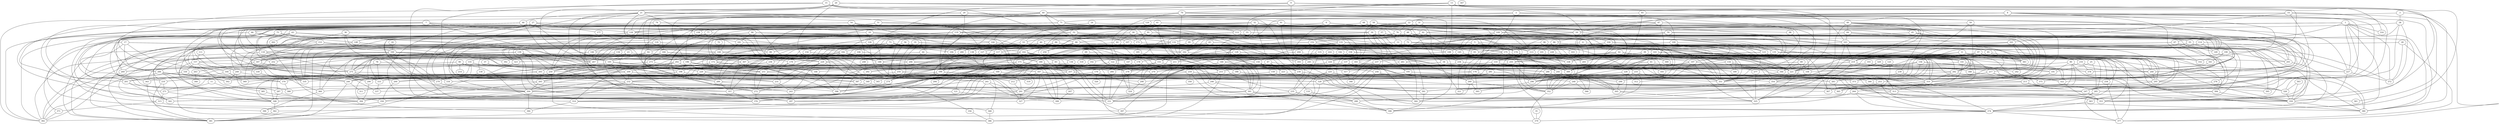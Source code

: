 strict graph "gnp_random_graph(400,0.015)" {
0;
1;
2;
3;
4;
5;
6;
7;
8;
9;
10;
11;
12;
13;
14;
15;
16;
17;
18;
19;
20;
21;
22;
23;
24;
25;
26;
27;
28;
29;
30;
31;
32;
33;
34;
35;
36;
37;
38;
39;
40;
41;
42;
43;
44;
45;
46;
47;
48;
49;
50;
51;
52;
53;
54;
55;
56;
57;
58;
59;
60;
61;
62;
63;
64;
65;
66;
67;
68;
69;
70;
71;
72;
73;
74;
75;
76;
77;
78;
79;
80;
81;
82;
83;
84;
85;
86;
87;
88;
89;
90;
91;
92;
93;
94;
95;
96;
97;
98;
99;
100;
101;
102;
103;
104;
105;
106;
107;
108;
109;
110;
111;
112;
113;
114;
115;
116;
117;
118;
119;
120;
121;
122;
123;
124;
125;
126;
127;
128;
129;
130;
131;
132;
133;
134;
135;
136;
137;
138;
139;
140;
141;
142;
143;
144;
145;
146;
147;
148;
149;
150;
151;
152;
153;
154;
155;
156;
157;
158;
159;
160;
161;
162;
163;
164;
165;
166;
167;
168;
169;
170;
171;
172;
173;
174;
175;
176;
177;
178;
179;
180;
181;
182;
183;
184;
185;
186;
187;
188;
189;
190;
191;
192;
193;
194;
195;
196;
197;
198;
199;
200;
201;
202;
203;
204;
205;
206;
207;
208;
209;
210;
211;
212;
213;
214;
215;
216;
217;
218;
219;
220;
221;
222;
223;
224;
225;
226;
227;
228;
229;
230;
231;
232;
233;
234;
235;
236;
237;
238;
239;
240;
241;
242;
243;
244;
245;
246;
247;
248;
249;
250;
251;
252;
253;
254;
255;
256;
257;
258;
259;
260;
261;
262;
263;
264;
265;
266;
267;
268;
269;
270;
271;
272;
273;
274;
275;
276;
277;
278;
279;
280;
281;
282;
283;
284;
285;
286;
287;
288;
289;
290;
291;
292;
293;
294;
295;
296;
297;
298;
299;
300;
301;
302;
303;
304;
305;
306;
307;
308;
309;
310;
311;
312;
313;
314;
315;
316;
317;
318;
319;
320;
321;
322;
323;
324;
325;
326;
327;
328;
329;
330;
331;
332;
333;
334;
335;
336;
337;
338;
339;
340;
341;
342;
343;
344;
345;
346;
347;
348;
349;
350;
351;
352;
353;
354;
355;
356;
357;
358;
359;
360;
361;
362;
363;
364;
365;
366;
367;
368;
369;
370;
371;
372;
373;
374;
375;
376;
377;
378;
379;
380;
381;
382;
383;
384;
385;
386;
387;
388;
389;
390;
391;
392;
393;
394;
395;
396;
397;
398;
399;
0 -- 235  [is_available=True, prob="0.208913782747"];
0 -- 12  [is_available=True, prob="0.791374199208"];
0 -- 77  [is_available=True, prob="1.0"];
0 -- 16  [is_available=True, prob="0.100113451898"];
0 -- 113  [is_available=True, prob="1.0"];
0 -- 53  [is_available=True, prob="0.133828551384"];
1 -- 67  [is_available=True, prob="0.500864138148"];
1 -- 316  [is_available=True, prob="0.0528853954194"];
1 -- 172  [is_available=True, prob="0.884275205816"];
1 -- 112  [is_available=True, prob="0.194423634514"];
1 -- 227  [is_available=True, prob="0.795243629716"];
1 -- 372  [is_available=True, prob="0.561418231956"];
1 -- 374  [is_available=True, prob="0.407955103747"];
1 -- 380  [is_available=True, prob="1.0"];
1 -- 92  [is_available=True, prob="0.564391674264"];
1 -- 285  [is_available=True, prob="0.81825699704"];
2 -- 260  [is_available=True, prob="0.572036620125"];
2 -- 382  [is_available=True, prob="0.73133907161"];
2 -- 100  [is_available=True, prob="0.303081679464"];
2 -- 221  [is_available=True, prob="0.787717445414"];
2 -- 22  [is_available=True, prob="0.0357162762448"];
3 -- 16  [is_available=True, prob="0.022849716133"];
3 -- 377  [is_available=True, prob="0.973371008589"];
3 -- 38  [is_available=True, prob="0.544400301504"];
4 -- 338  [is_available=True, prob="1.0"];
4 -- 357  [is_available=True, prob="0.110238074383"];
4 -- 135  [is_available=True, prob="1.0"];
5 -- 321  [is_available=True, prob="0.0309827802623"];
5 -- 133  [is_available=True, prob="0.509222693085"];
5 -- 359  [is_available=True, prob="0.0212915082808"];
5 -- 360  [is_available=True, prob="1.0"];
5 -- 108  [is_available=True, prob="0.541137596906"];
5 -- 380  [is_available=True, prob="1.0"];
5 -- 93  [is_available=True, prob="0.0902394455005"];
6 -- 25  [is_available=True, prob="1.0"];
6 -- 219  [is_available=True, prob="0.274220313428"];
6 -- 299  [is_available=True, prob="0.535171641483"];
6 -- 383  [is_available=True, prob="1.0"];
7 -- 224  [is_available=True, prob="0.115692110515"];
7 -- 66  [is_available=True, prob="1.0"];
7 -- 267  [is_available=True, prob="1.0"];
7 -- 308  [is_available=True, prob="0.180692444824"];
7 -- 181  [is_available=True, prob="0.667266290323"];
7 -- 187  [is_available=True, prob="0.514097187927"];
8 -- 227  [is_available=True, prob="0.47756361099"];
8 -- 133  [is_available=True, prob="0.365604095726"];
8 -- 332  [is_available=True, prob="1.0"];
8 -- 145  [is_available=True, prob="0.209364424297"];
8 -- 120  [is_available=True, prob="0.0286140909245"];
8 -- 285  [is_available=True, prob="0.87658116815"];
8 -- 190  [is_available=True, prob="1.0"];
8 -- 95  [is_available=True, prob="0.408588831182"];
9 -- 380  [is_available=True, prob="0.630201589797"];
9 -- 355  [is_available=True, prob="0.304442042425"];
9 -- 60  [is_available=True, prob="1.0"];
9 -- 221  [is_available=True, prob="1.0"];
9 -- 126  [is_available=True, prob="0.538421217401"];
10 -- 244  [is_available=True, prob="0.044038132977"];
10 -- 44  [is_available=True, prob="1.0"];
10 -- 334  [is_available=True, prob="0.481757826917"];
10 -- 126  [is_available=True, prob="0.949954706553"];
10 -- 249  [is_available=True, prob="0.0355640433358"];
11 -- 394  [is_available=True, prob="0.22786572552"];
11 -- 271  [is_available=True, prob="1.0"];
12 -- 367  [is_available=True, prob="0.868388918007"];
12 -- 342  [is_available=True, prob="1.0"];
12 -- 174  [is_available=True, prob="0.896377228817"];
12 -- 127  [is_available=True, prob="0.525715343284"];
13 -- 33  [is_available=True, prob="1.0"];
13 -- 353  [is_available=True, prob="1.0"];
13 -- 168  [is_available=True, prob="0.589470920856"];
13 -- 234  [is_available=True, prob="1.0"];
13 -- 79  [is_available=True, prob="0.708600683082"];
13 -- 374  [is_available=True, prob="0.473824681024"];
13 -- 316  [is_available=True, prob="0.317141873509"];
14 -- 161  [is_available=True, prob="0.108659965305"];
14 -- 361  [is_available=True, prob="1.0"];
14 -- 395  [is_available=True, prob="1.0"];
14 -- 365  [is_available=True, prob="0.67127044597"];
14 -- 22  [is_available=True, prob="1.0"];
14 -- 201  [is_available=True, prob="0.79479147267"];
15 -- 376  [is_available=True, prob="0.33308889039"];
15 -- 209  [is_available=True, prob="1.0"];
15 -- 122  [is_available=True, prob="0.654169353331"];
15 -- 163  [is_available=True, prob="0.691631745487"];
15 -- 60  [is_available=True, prob="0.429687957582"];
16 -- 353  [is_available=True, prob="0.369432555071"];
16 -- 359  [is_available=True, prob="0.309772378738"];
16 -- 140  [is_available=True, prob="0.0615533302426"];
16 -- 149  [is_available=True, prob="0.788642558414"];
16 -- 150  [is_available=True, prob="0.807972397139"];
16 -- 88  [is_available=True, prob="0.931109851434"];
17 -- 290  [is_available=True, prob="1.0"];
17 -- 388  [is_available=True, prob="0.242696106375"];
17 -- 266  [is_available=True, prob="0.719242809645"];
17 -- 371  [is_available=True, prob="0.500905926856"];
17 -- 117  [is_available=True, prob="0.925598420468"];
17 -- 93  [is_available=True, prob="0.164672651731"];
18 -- 160  [is_available=True, prob="0.380687660358"];
19 -- 352  [is_available=True, prob="0.319567617314"];
19 -- 289  [is_available=True, prob="1.0"];
19 -- 82  [is_available=True, prob="0.581564445876"];
19 -- 228  [is_available=True, prob="0.685028213385"];
19 -- 254  [is_available=True, prob="0.874746746337"];
20 -- 292  [is_available=True, prob="0.912613065267"];
20 -- 364  [is_available=True, prob="0.674691121554"];
20 -- 266  [is_available=True, prob="0.770242567193"];
20 -- 267  [is_available=True, prob="0.252233707909"];
20 -- 332  [is_available=True, prob="0.854225818853"];
20 -- 21  [is_available=True, prob="1.0"];
20 -- 86  [is_available=True, prob="0.430787497006"];
21 -- 99  [is_available=True, prob="0.10595524542"];
21 -- 391  [is_available=True, prob="0.813292840202"];
21 -- 232  [is_available=True, prob="0.833688038669"];
21 -- 105  [is_available=True, prob="0.708586550282"];
21 -- 46  [is_available=True, prob="0.455627610281"];
21 -- 113  [is_available=True, prob="0.476605369468"];
21 -- 243  [is_available=True, prob="0.98358554265"];
21 -- 238  [is_available=True, prob="1.0"];
21 -- 88  [is_available=True, prob="0.404182226312"];
22 -- 227  [is_available=True, prob="1.0"];
22 -- 137  [is_available=True, prob="0.615694569268"];
22 -- 76  [is_available=True, prob="1.0"];
22 -- 243  [is_available=True, prob="1.0"];
22 -- 280  [is_available=True, prob="0.248295326841"];
22 -- 286  [is_available=True, prob="0.371444547448"];
23 -- 392  [is_available=True, prob="1.0"];
23 -- 105  [is_available=True, prob="0.435254563036"];
23 -- 195  [is_available=True, prob="1.0"];
23 -- 289  [is_available=True, prob="0.220580116282"];
24 -- 321  [is_available=True, prob="0.621247664765"];
24 -- 66  [is_available=True, prob="0.416726232881"];
25 -- 285  [is_available=True, prob="0.599412490808"];
25 -- 191  [is_available=True, prob="1.0"];
26 -- 357  [is_available=True, prob="0.223737399539"];
26 -- 108  [is_available=True, prob="0.559644571903"];
26 -- 173  [is_available=True, prob="1.0"];
26 -- 176  [is_available=True, prob="1.0"];
26 -- 376  [is_available=True, prob="0.814934852535"];
26 -- 219  [is_available=True, prob="0.312235634557"];
26 -- 62  [is_available=True, prob="1.0"];
27 -- 200  [is_available=True, prob="0.679518426522"];
27 -- 271  [is_available=True, prob="1.0"];
27 -- 177  [is_available=True, prob="0.515173224828"];
27 -- 242  [is_available=True, prob="0.980386515167"];
27 -- 307  [is_available=True, prob="1.0"];
27 -- 376  [is_available=True, prob="1.0"];
27 -- 314  [is_available=True, prob="1.0"];
27 -- 30  [is_available=True, prob="0.556060087777"];
28 -- 377  [is_available=True, prob="1.0"];
28 -- 372  [is_available=True, prob="1.0"];
28 -- 39  [is_available=True, prob="0.289787685372"];
29 -- 129  [is_available=True, prob="0.0366947393442"];
29 -- 82  [is_available=True, prob="0.446538308892"];
29 -- 91  [is_available=True, prob="0.148259201494"];
29 -- 239  [is_available=True, prob="0.680943357203"];
29 -- 167  [is_available=True, prob="0.12257362976"];
30 -- 195  [is_available=True, prob="0.797410266488"];
30 -- 228  [is_available=True, prob="1.0"];
30 -- 40  [is_available=True, prob="0.720665157322"];
30 -- 201  [is_available=True, prob="0.778958368527"];
30 -- 247  [is_available=True, prob="0.440488989862"];
30 -- 364  [is_available=True, prob="0.93603971515"];
30 -- 183  [is_available=True, prob="0.512441089952"];
30 -- 95  [is_available=True, prob="0.418501975369"];
31 -- 34  [is_available=True, prob="0.568925892666"];
31 -- 293  [is_available=True, prob="0.285506162323"];
31 -- 66  [is_available=True, prob="0.337529822233"];
31 -- 48  [is_available=True, prob="0.217453845118"];
31 -- 180  [is_available=True, prob="0.364235453476"];
31 -- 197  [is_available=True, prob="1.0"];
32 -- 353  [is_available=True, prob="1.0"];
32 -- 194  [is_available=True, prob="0.321931990595"];
32 -- 389  [is_available=True, prob="0.963578591765"];
32 -- 198  [is_available=True, prob="0.261660814164"];
32 -- 199  [is_available=True, prob="0.975879226597"];
32 -- 47  [is_available=True, prob="0.0760658082533"];
32 -- 147  [is_available=True, prob="0.566311270316"];
32 -- 92  [is_available=True, prob="0.472256343402"];
32 -- 62  [is_available=True, prob="0.762946857821"];
33 -- 304  [is_available=True, prob="0.580138600684"];
33 -- 55  [is_available=True, prob="1.0"];
34 -- 215  [is_available=True, prob="0.161186303201"];
34 -- 244  [is_available=True, prob="0.833368220725"];
35 -- 379  [is_available=True, prob="1.0"];
36 -- 160  [is_available=True, prob="0.885124679925"];
36 -- 107  [is_available=True, prob="0.551622467787"];
36 -- 333  [is_available=True, prob="0.873593354012"];
36 -- 334  [is_available=True, prob="0.390002759717"];
37 -- 203  [is_available=True, prob="0.0773900690066"];
38 -- 372  [is_available=True, prob="0.578549095309"];
38 -- 163  [is_available=True, prob="0.904369681414"];
38 -- 326  [is_available=True, prob="0.917758397063"];
38 -- 119  [is_available=True, prob="1.0"];
39 -- 389  [is_available=True, prob="0.379624507676"];
39 -- 267  [is_available=True, prob="0.895063617962"];
39 -- 140  [is_available=True, prob="0.673856437441"];
39 -- 306  [is_available=True, prob="0.459520941297"];
39 -- 275  [is_available=True, prob="0.203164641944"];
39 -- 216  [is_available=True, prob="0.911774451542"];
39 -- 217  [is_available=True, prob="0.715363909368"];
40 -- 352  [is_available=True, prob="0.5692696677"];
40 -- 196  [is_available=True, prob="0.439269854287"];
40 -- 138  [is_available=True, prob="1.0"];
40 -- 116  [is_available=True, prob="1.0"];
40 -- 381  [is_available=True, prob="0.506105301047"];
41 -- 289  [is_available=True, prob="0.66194949319"];
41 -- 259  [is_available=True, prob="0.366111099046"];
41 -- 135  [is_available=True, prob="0.848319141981"];
41 -- 269  [is_available=True, prob="1.0"];
41 -- 45  [is_available=True, prob="1.0"];
41 -- 81  [is_available=True, prob="0.177207009549"];
41 -- 215  [is_available=True, prob="0.667666085235"];
42 -- 351  [is_available=True, prob="0.184693174883"];
42 -- 141  [is_available=True, prob="0.727704180952"];
42 -- 334  [is_available=True, prob="1.0"];
42 -- 205  [is_available=True, prob="0.807938949825"];
42 -- 274  [is_available=True, prob="0.459467955631"];
42 -- 373  [is_available=True, prob="0.989550958889"];
42 -- 283  [is_available=True, prob="0.101829277185"];
42 -- 255  [is_available=True, prob="0.383024689159"];
43 -- 162  [is_available=True, prob="0.547898291834"];
43 -- 206  [is_available=True, prob="0.795306256004"];
43 -- 151  [is_available=True, prob="1.0"];
43 -- 223  [is_available=True, prob="0.163439983608"];
43 -- 253  [is_available=True, prob="0.935789017655"];
43 -- 351  [is_available=True, prob="0.385905478628"];
44 -- 258  [is_available=True, prob="1.0"];
44 -- 206  [is_available=True, prob="0.17658907437"];
44 -- 269  [is_available=True, prob="0.47415125198"];
45 -- 145  [is_available=True, prob="0.286857927324"];
45 -- 162  [is_available=True, prob="0.287169792433"];
45 -- 268  [is_available=True, prob="0.362968384331"];
45 -- 55  [is_available=True, prob="1.0"];
46 -- 129  [is_available=True, prob="0.21045465034"];
46 -- 66  [is_available=True, prob="0.22629874818"];
46 -- 164  [is_available=True, prob="0.930812577792"];
46 -- 275  [is_available=True, prob="0.0115378326822"];
46 -- 212  [is_available=True, prob="0.645294238062"];
46 -- 279  [is_available=True, prob="0.256302066231"];
46 -- 251  [is_available=True, prob="0.030323991364"];
46 -- 245  [is_available=True, prob="0.217328797138"];
47 -- 282  [is_available=True, prob="0.214883840937"];
47 -- 349  [is_available=True, prob="1.0"];
47 -- 110  [is_available=True, prob="0.119571291984"];
47 -- 223  [is_available=True, prob="0.288967402803"];
48 -- 322  [is_available=True, prob="0.902683515377"];
48 -- 132  [is_available=True, prob="0.661889719494"];
48 -- 72  [is_available=True, prob="1.0"];
48 -- 301  [is_available=True, prob="0.958150360122"];
48 -- 240  [is_available=True, prob="1.0"];
48 -- 149  [is_available=True, prob="1.0"];
49 -- 64  [is_available=True, prob="0.466959694662"];
49 -- 354  [is_available=True, prob="0.234465301545"];
49 -- 325  [is_available=True, prob="0.718887247292"];
49 -- 166  [is_available=True, prob="0.167012595868"];
49 -- 295  [is_available=True, prob="0.213747455848"];
49 -- 138  [is_available=True, prob="0.452015358243"];
49 -- 367  [is_available=True, prob="0.119656756721"];
49 -- 83  [is_available=True, prob="1.0"];
49 -- 149  [is_available=True, prob="1.0"];
49 -- 248  [is_available=True, prob="1.0"];
49 -- 315  [is_available=True, prob="1.0"];
50 -- 264  [is_available=True, prob="0.259888995611"];
50 -- 255  [is_available=True, prob="0.91191259615"];
50 -- 53  [is_available=True, prob="0.0574231513901"];
50 -- 197  [is_available=True, prob="1.0"];
51 -- 296  [is_available=True, prob="0.18365271903"];
51 -- 129  [is_available=True, prob="0.236011467241"];
51 -- 335  [is_available=True, prob="0.633633646209"];
51 -- 127  [is_available=True, prob="0.855761479467"];
52 -- 256  [is_available=True, prob="0.191934459748"];
52 -- 280  [is_available=True, prob="0.21476000243"];
52 -- 154  [is_available=True, prob="0.95423168917"];
52 -- 132  [is_available=True, prob="0.263468854816"];
53 -- 280  [is_available=True, prob="0.185037863103"];
53 -- 174  [is_available=True, prob="1.0"];
53 -- 304  [is_available=True, prob="0.641458409236"];
54 -- 208  [is_available=True, prob="0.608669983366"];
54 -- 138  [is_available=True, prob="0.30716747889"];
54 -- 75  [is_available=True, prob="1.0"];
54 -- 186  [is_available=True, prob="0.400558487906"];
54 -- 118  [is_available=True, prob="0.820350073791"];
55 -- 293  [is_available=True, prob="1.0"];
55 -- 353  [is_available=True, prob="0.0617348713456"];
55 -- 175  [is_available=True, prob="0.907305273137"];
55 -- 304  [is_available=True, prob="1.0"];
56 -- 274  [is_available=True, prob="1.0"];
56 -- 323  [is_available=True, prob="0.00970539328809"];
56 -- 246  [is_available=True, prob="0.540876988534"];
56 -- 175  [is_available=True, prob="1.0"];
57 -- 104  [is_available=True, prob="0.559791389247"];
57 -- 162  [is_available=True, prob="1.0"];
57 -- 298  [is_available=True, prob="0.402281523956"];
57 -- 391  [is_available=True, prob="0.892866500005"];
58 -- 352  [is_available=True, prob="1.0"];
58 -- 129  [is_available=True, prob="0.605616139708"];
58 -- 283  [is_available=True, prob="0.291925421952"];
58 -- 391  [is_available=True, prob="0.607244436262"];
58 -- 205  [is_available=True, prob="0.816590887102"];
58 -- 144  [is_available=True, prob="0.617362675504"];
58 -- 251  [is_available=True, prob="0.580052355483"];
59 -- 282  [is_available=True, prob="0.371474136977"];
59 -- 219  [is_available=True, prob="0.594953152537"];
59 -- 109  [is_available=True, prob="0.0292124851318"];
59 -- 310  [is_available=True, prob="0.18991748051"];
60 -- 196  [is_available=True, prob="0.968812737389"];
60 -- 134  [is_available=True, prob="0.344509543053"];
60 -- 71  [is_available=True, prob="0.118938967227"];
60 -- 199  [is_available=True, prob="0.419944664"];
60 -- 247  [is_available=True, prob="1.0"];
60 -- 122  [is_available=True, prob="0.78390870746"];
60 -- 380  [is_available=True, prob="1.0"];
61 -- 233  [is_available=True, prob="0.600383981891"];
61 -- 268  [is_available=True, prob="0.125373767954"];
61 -- 269  [is_available=True, prob="0.821059286449"];
61 -- 351  [is_available=True, prob="0.0705610520585"];
62 -- 99  [is_available=True, prob="0.103496129638"];
62 -- 260  [is_available=True, prob="1.0"];
62 -- 103  [is_available=True, prob="0.329792059074"];
62 -- 265  [is_available=True, prob="0.5193747861"];
62 -- 151  [is_available=True, prob="0.968175021142"];
63 -- 144  [is_available=True, prob="0.819234531661"];
63 -- 384  [is_available=True, prob="0.379382515366"];
63 -- 220  [is_available=True, prob="0.329799720445"];
63 -- 390  [is_available=True, prob="0.36960172014"];
63 -- 262  [is_available=True, prob="1.0"];
64 -- 163  [is_available=True, prob="0.886648825831"];
64 -- 231  [is_available=True, prob="0.55814207071"];
64 -- 268  [is_available=True, prob="0.0890730723672"];
64 -- 178  [is_available=True, prob="1.0"];
64 -- 383  [is_available=True, prob="1.0"];
65 -- 344  [is_available=True, prob="1.0"];
65 -- 389  [is_available=True, prob="0.813505249253"];
65 -- 71  [is_available=True, prob="0.388574586132"];
66 -- 105  [is_available=True, prob="0.929310878415"];
66 -- 153  [is_available=True, prob="1.0"];
66 -- 382  [is_available=True, prob="0.586132567909"];
67 -- 375  [is_available=True, prob="0.578017116503"];
67 -- 188  [is_available=True, prob="0.690513111972"];
67 -- 93  [is_available=True, prob="0.792373015533"];
67 -- 149  [is_available=True, prob="0.292416745188"];
68 -- 98  [is_available=True, prob="0.114062090032"];
68 -- 76  [is_available=True, prob="0.115957456445"];
68 -- 279  [is_available=True, prob="0.903049186012"];
69 -- 192  [is_available=True, prob="1.0"];
69 -- 318  [is_available=True, prob="0.550358218106"];
69 -- 150  [is_available=True, prob="0.859074941194"];
70 -- 168  [is_available=True, prob="0.358791856666"];
71 -- 196  [is_available=True, prob="1.0"];
71 -- 118  [is_available=True, prob="0.0456807110512"];
71 -- 230  [is_available=True, prob="1.0"];
71 -- 240  [is_available=True, prob="0.765872599795"];
71 -- 301  [is_available=True, prob="0.733506038012"];
71 -- 112  [is_available=True, prob="0.105725886503"];
71 -- 150  [is_available=True, prob="1.0"];
71 -- 287  [is_available=True, prob="0.559847426486"];
72 -- 292  [is_available=True, prob="0.718699512249"];
72 -- 174  [is_available=True, prob="0.493800171614"];
72 -- 375  [is_available=True, prob="0.894245164072"];
72 -- 122  [is_available=True, prob="0.692654695794"];
72 -- 381  [is_available=True, prob="0.645338390149"];
72 -- 351  [is_available=True, prob="0.999970886374"];
73 -- 194  [is_available=True, prob="0.285032717061"];
73 -- 102  [is_available=True, prob="1.0"];
73 -- 335  [is_available=True, prob="0.875461983907"];
73 -- 208  [is_available=True, prob="1.0"];
73 -- 85  [is_available=True, prob="0.0472031964614"];
73 -- 118  [is_available=True, prob="1.0"];
74 -- 112  [is_available=True, prob="0.460520432995"];
74 -- 184  [is_available=True, prob="0.74933460408"];
74 -- 257  [is_available=True, prob="0.58243308302"];
74 -- 382  [is_available=True, prob="0.848335626259"];
74 -- 201  [is_available=True, prob="0.402721927102"];
75 -- 257  [is_available=True, prob="1.0"];
75 -- 118  [is_available=True, prob="1.0"];
75 -- 148  [is_available=True, prob="0.15279108038"];
75 -- 342  [is_available=True, prob="0.419729878261"];
75 -- 252  [is_available=True, prob="0.751821654065"];
76 -- 226  [is_available=True, prob="0.997616143167"];
76 -- 267  [is_available=True, prob="1.0"];
76 -- 113  [is_available=True, prob="1.0"];
76 -- 148  [is_available=True, prob="0.502162365641"];
76 -- 117  [is_available=True, prob="0.567664205385"];
76 -- 89  [is_available=True, prob="0.528006688604"];
77 -- 259  [is_available=True, prob="0.342471576707"];
77 -- 131  [is_available=True, prob="1.0"];
77 -- 273  [is_available=True, prob="0.681668003239"];
78 -- 379  [is_available=True, prob="1.0"];
78 -- 275  [is_available=True, prob="0.370789634787"];
78 -- 333  [is_available=True, prob="1.0"];
79 -- 229  [is_available=True, prob="0.635216306066"];
79 -- 140  [is_available=True, prob="0.380269392892"];
79 -- 82  [is_available=True, prob="1.0"];
79 -- 149  [is_available=True, prob="0.140387626928"];
79 -- 87  [is_available=True, prob="0.519954967323"];
79 -- 284  [is_available=True, prob="1.0"];
80 -- 391  [is_available=True, prob="0.415932279418"];
80 -- 268  [is_available=True, prob="0.203486604893"];
80 -- 305  [is_available=True, prob="0.0512521250818"];
80 -- 377  [is_available=True, prob="0.883033366663"];
80 -- 286  [is_available=True, prob="0.701656565946"];
80 -- 191  [is_available=True, prob="0.34267185212"];
81 -- 173  [is_available=True, prob="0.734928341951"];
81 -- 240  [is_available=True, prob="0.840378566377"];
81 -- 212  [is_available=True, prob="1.0"];
81 -- 221  [is_available=True, prob="0.178784100811"];
81 -- 383  [is_available=True, prob="1.0"];
82 -- 243  [is_available=True, prob="1.0"];
82 -- 105  [is_available=True, prob="0.245407177103"];
82 -- 305  [is_available=True, prob="0.981961935298"];
82 -- 273  [is_available=True, prob="0.91743296801"];
82 -- 252  [is_available=True, prob="0.499383120398"];
83 -- 331  [is_available=True, prob="0.449226516543"];
83 -- 210  [is_available=True, prob="1.0"];
83 -- 291  [is_available=True, prob="0.833635609094"];
83 -- 230  [is_available=True, prob="0.126987545127"];
84 -- 376  [is_available=True, prob="0.157384913507"];
84 -- 99  [is_available=True, prob="0.745111201806"];
84 -- 332  [is_available=True, prob="0.931866609281"];
84 -- 158  [is_available=True, prob="0.201084271817"];
85 -- 219  [is_available=True, prob="0.57914163861"];
85 -- 268  [is_available=True, prob="0.563871424809"];
85 -- 383  [is_available=True, prob="1.0"];
86 -- 259  [is_available=True, prob="1.0"];
86 -- 228  [is_available=True, prob="0.353319484158"];
86 -- 101  [is_available=True, prob="0.55469998437"];
86 -- 357  [is_available=True, prob="0.773224860712"];
86 -- 227  [is_available=True, prob="0.601533084889"];
86 -- 317  [is_available=True, prob="0.874165634375"];
86 -- 351  [is_available=True, prob="1.0"];
87 -- 129  [is_available=True, prob="0.317260081933"];
87 -- 165  [is_available=True, prob="1.0"];
87 -- 296  [is_available=True, prob="0.0515063342631"];
87 -- 174  [is_available=True, prob="0.174255613494"];
87 -- 336  [is_available=True, prob="0.449625619595"];
88 -- 102  [is_available=True, prob="0.0379705834465"];
88 -- 199  [is_available=True, prob="1.0"];
88 -- 205  [is_available=True, prob="0.828595363198"];
88 -- 247  [is_available=True, prob="0.377546726207"];
88 -- 250  [is_available=True, prob="0.784451056569"];
89 -- 336  [is_available=True, prob="1.0"];
89 -- 308  [is_available=True, prob="1.0"];
89 -- 325  [is_available=True, prob="0.401143677073"];
89 -- 344  [is_available=True, prob="0.506191149982"];
90 -- 344  [is_available=True, prob="1.0"];
90 -- 297  [is_available=True, prob="0.857626872933"];
90 -- 164  [is_available=True, prob="1.0"];
90 -- 214  [is_available=True, prob="0.732183841333"];
91 -- 355  [is_available=True, prob="0.879682434161"];
91 -- 238  [is_available=True, prob="0.792611969962"];
91 -- 109  [is_available=True, prob="0.226571905665"];
92 -- 331  [is_available=True, prob="0.810303648442"];
92 -- 145  [is_available=True, prob="1.0"];
92 -- 373  [is_available=True, prob="0.637413228015"];
92 -- 152  [is_available=True, prob="0.48238090854"];
93 -- 284  [is_available=True, prob="0.0592133754471"];
93 -- 309  [is_available=True, prob="0.86412546987"];
94 -- 235  [is_available=True, prob="1.0"];
94 -- 107  [is_available=True, prob="0.252489372834"];
94 -- 302  [is_available=True, prob="0.560788878932"];
94 -- 241  [is_available=True, prob="1.0"];
94 -- 387  [is_available=True, prob="0.262792503124"];
94 -- 334  [is_available=True, prob="1.0"];
94 -- 181  [is_available=True, prob="0.0178803422836"];
94 -- 343  [is_available=True, prob="1.0"];
94 -- 249  [is_available=True, prob="0.718475352033"];
94 -- 219  [is_available=True, prob="0.450238244399"];
95 -- 307  [is_available=True, prob="0.987481852297"];
95 -- 325  [is_available=True, prob="0.663763478333"];
96 -- 113  [is_available=True, prob="0.569404982137"];
96 -- 323  [is_available=True, prob="0.999726993036"];
96 -- 143  [is_available=True, prob="0.615996024056"];
97 -- 242  [is_available=True, prob="1.0"];
97 -- 338  [is_available=True, prob="1.0"];
97 -- 332  [is_available=True, prob="0.70583696686"];
97 -- 325  [is_available=True, prob="1.0"];
97 -- 310  [is_available=True, prob="0.590892835613"];
98 -- 277  [is_available=True, prob="0.116877691005"];
99 -- 172  [is_available=True, prob="0.723355833586"];
100 -- 352  [is_available=True, prob="1.0"];
100 -- 135  [is_available=True, prob="0.13353779765"];
100 -- 172  [is_available=True, prob="0.278308007101"];
100 -- 245  [is_available=True, prob="0.822483821607"];
100 -- 123  [is_available=True, prob="0.9759132986"];
101 -- 306  [is_available=True, prob="0.400490194871"];
101 -- 261  [is_available=True, prob="0.448213473925"];
101 -- 335  [is_available=True, prob="0.164584940007"];
102 -- 130  [is_available=True, prob="0.788467419002"];
102 -- 389  [is_available=True, prob="0.308216660395"];
102 -- 136  [is_available=True, prob="0.423347639978"];
102 -- 331  [is_available=True, prob="0.411960217002"];
102 -- 243  [is_available=True, prob="0.0618153271214"];
102 -- 382  [is_available=True, prob="0.538176894602"];
102 -- 255  [is_available=True, prob="0.438582031912"];
103 -- 205  [is_available=True, prob="0.639464995602"];
104 -- 282  [is_available=True, prob="0.876770304775"];
104 -- 245  [is_available=True, prob="0.990506347783"];
104 -- 221  [is_available=True, prob="0.761590907972"];
104 -- 175  [is_available=True, prob="0.220610134977"];
105 -- 259  [is_available=True, prob="0.480553058936"];
105 -- 232  [is_available=True, prob="0.058281548378"];
105 -- 298  [is_available=True, prob="0.159003324873"];
105 -- 176  [is_available=True, prob="0.198206952066"];
106 -- 208  [is_available=True, prob="0.727809516261"];
106 -- 360  [is_available=True, prob="0.608764418537"];
106 -- 396  [is_available=True, prob="1.0"];
106 -- 359  [is_available=True, prob="1.0"];
107 -- 291  [is_available=True, prob="1.0"];
107 -- 113  [is_available=True, prob="1.0"];
107 -- 344  [is_available=True, prob="0.677029389692"];
107 -- 250  [is_available=True, prob="0.0172565574929"];
107 -- 381  [is_available=True, prob="0.270970610346"];
107 -- 351  [is_available=True, prob="0.0183301095274"];
108 -- 192  [is_available=True, prob="1.0"];
108 -- 234  [is_available=True, prob="0.451926683306"];
108 -- 354  [is_available=True, prob="0.328725329436"];
109 -- 260  [is_available=True, prob="1.0"];
109 -- 272  [is_available=True, prob="0.675872779322"];
109 -- 163  [is_available=True, prob="0.392251090326"];
109 -- 346  [is_available=True, prob="0.872040547015"];
110 -- 288  [is_available=True, prob="0.413785590617"];
111 -- 339  [is_available=True, prob="1.0"];
111 -- 157  [is_available=True, prob="1.0"];
112 -- 224  [is_available=True, prob="0.516110519614"];
112 -- 131  [is_available=True, prob="0.0421078916139"];
112 -- 296  [is_available=True, prob="0.992607512684"];
112 -- 282  [is_available=True, prob="0.23407440122"];
112 -- 163  [is_available=True, prob="0.787980376653"];
112 -- 148  [is_available=True, prob="0.682066725269"];
112 -- 279  [is_available=True, prob="0.6491108318"];
112 -- 154  [is_available=True, prob="1.0"];
112 -- 202  [is_available=True, prob="0.18680254986"];
113 -- 133  [is_available=True, prob="0.276046386145"];
113 -- 398  [is_available=True, prob="0.1999397206"];
113 -- 352  [is_available=True, prob="0.565686383111"];
114 -- 219  [is_available=True, prob="1.0"];
114 -- 364  [is_available=True, prob="1.0"];
114 -- 149  [is_available=True, prob="0.450067294701"];
114 -- 293  [is_available=True, prob="0.956290489694"];
115 -- 225  [is_available=True, prob="0.813366500736"];
115 -- 355  [is_available=True, prob="0.485704959593"];
115 -- 296  [is_available=True, prob="1.0"];
115 -- 235  [is_available=True, prob="0.648107753971"];
115 -- 304  [is_available=True, prob="1.0"];
115 -- 338  [is_available=True, prob="0.577152469054"];
115 -- 122  [is_available=True, prob="1.0"];
115 -- 188  [is_available=True, prob="0.412324321819"];
115 -- 282  [is_available=True, prob="0.32597402957"];
116 -- 121  [is_available=True, prob="1.0"];
116 -- 277  [is_available=True, prob="1.0"];
116 -- 189  [is_available=True, prob="0.743855931194"];
116 -- 253  [is_available=True, prob="0.353837256204"];
117 -- 293  [is_available=True, prob="0.0796518220036"];
117 -- 294  [is_available=True, prob="1.0"];
117 -- 295  [is_available=True, prob="0.24380208218"];
117 -- 172  [is_available=True, prob="0.445838622358"];
117 -- 399  [is_available=True, prob="0.284813271187"];
118 -- 310  [is_available=True, prob="1.0"];
118 -- 275  [is_available=True, prob="0.597182878523"];
118 -- 220  [is_available=True, prob="1.0"];
118 -- 382  [is_available=True, prob="0.309455803294"];
119 -- 323  [is_available=True, prob="1.0"];
119 -- 164  [is_available=True, prob="0.208289625318"];
119 -- 173  [is_available=True, prob="0.116657255457"];
119 -- 179  [is_available=True, prob="0.827428197127"];
119 -- 182  [is_available=True, prob="0.973394419683"];
119 -- 375  [is_available=True, prob="0.818791942121"];
119 -- 378  [is_available=True, prob="1.0"];
120 -- 129  [is_available=True, prob="0.726951856391"];
120 -- 123  [is_available=True, prob="1.0"];
120 -- 157  [is_available=True, prob="0.59786546873"];
120 -- 174  [is_available=True, prob="0.807010060527"];
121 -- 331  [is_available=True, prob="0.0164710023501"];
121 -- 342  [is_available=True, prob="0.426789324592"];
122 -- 170  [is_available=True, prob="0.321698194794"];
122 -- 246  [is_available=True, prob="0.746517647563"];
122 -- 381  [is_available=True, prob="0.645248339866"];
123 -- 224  [is_available=True, prob="1.0"];
123 -- 295  [is_available=True, prob="0.183636226908"];
123 -- 199  [is_available=True, prob="0.319247583506"];
123 -- 236  [is_available=True, prob="0.0194104062071"];
123 -- 365  [is_available=True, prob="0.740886520662"];
123 -- 383  [is_available=True, prob="0.575004324403"];
124 -- 267  [is_available=True, prob="1.0"];
124 -- 269  [is_available=True, prob="1.0"];
124 -- 335  [is_available=True, prob="0.196578086362"];
124 -- 336  [is_available=True, prob="1.0"];
124 -- 184  [is_available=True, prob="0.771274960604"];
124 -- 158  [is_available=True, prob="1.0"];
125 -- 221  [is_available=True, prob="0.00979836025483"];
125 -- 365  [is_available=True, prob="1.0"];
126 -- 228  [is_available=True, prob="0.543757115033"];
126 -- 368  [is_available=True, prob="0.558319110066"];
126 -- 210  [is_available=True, prob="0.63011031831"];
126 -- 188  [is_available=True, prob="0.129969594436"];
127 -- 229  [is_available=True, prob="1.0"];
127 -- 201  [is_available=True, prob="0.449547142974"];
127 -- 141  [is_available=True, prob="1.0"];
127 -- 178  [is_available=True, prob="0.433735857648"];
127 -- 374  [is_available=True, prob="1.0"];
127 -- 265  [is_available=True, prob="0.493929281888"];
128 -- 352  [is_available=True, prob="0.662253493283"];
128 -- 376  [is_available=True, prob="0.980940056168"];
128 -- 322  [is_available=True, prob="1.0"];
128 -- 275  [is_available=True, prob="0.689959806816"];
128 -- 150  [is_available=True, prob="1.0"];
129 -- 146  [is_available=True, prob="0.763348438151"];
129 -- 148  [is_available=True, prob="0.390280261376"];
129 -- 302  [is_available=True, prob="1.0"];
129 -- 182  [is_available=True, prob="0.343986686057"];
129 -- 314  [is_available=True, prob="1.0"];
130 -- 279  [is_available=True, prob="0.707687149195"];
131 -- 196  [is_available=True, prob="0.196458178857"];
131 -- 168  [is_available=True, prob="1.0"];
131 -- 233  [is_available=True, prob="0.14993174828"];
131 -- 395  [is_available=True, prob="0.186421859446"];
131 -- 300  [is_available=True, prob="1.0"];
131 -- 175  [is_available=True, prob="1.0"];
131 -- 275  [is_available=True, prob="0.754165098115"];
131 -- 301  [is_available=True, prob="1.0"];
132 -- 387  [is_available=True, prob="0.998585587632"];
132 -- 134  [is_available=True, prob="0.152205221079"];
132 -- 363  [is_available=True, prob="0.483495704004"];
132 -- 301  [is_available=True, prob="0.248405000201"];
132 -- 247  [is_available=True, prob="0.592341299005"];
133 -- 166  [is_available=True, prob="1.0"];
133 -- 298  [is_available=True, prob="1.0"];
133 -- 176  [is_available=True, prob="0.765090681145"];
133 -- 189  [is_available=True, prob="1.0"];
133 -- 165  [is_available=True, prob="0.0129305950882"];
134 -- 272  [is_available=True, prob="0.183367482533"];
134 -- 370  [is_available=True, prob="0.495841357034"];
134 -- 229  [is_available=True, prob="0.69411893166"];
135 -- 260  [is_available=True, prob="1.0"];
135 -- 211  [is_available=True, prob="0.846054074299"];
135 -- 375  [is_available=True, prob="1.0"];
135 -- 216  [is_available=True, prob="1.0"];
136 -- 286  [is_available=True, prob="0.391732536452"];
136 -- 254  [is_available=True, prob="0.00446341471485"];
137 -- 327  [is_available=True, prob="0.429255325502"];
137 -- 366  [is_available=True, prob="0.551342561311"];
137 -- 271  [is_available=True, prob="0.751104792514"];
137 -- 242  [is_available=True, prob="0.845291447616"];
137 -- 317  [is_available=True, prob="1.0"];
138 -- 167  [is_available=True, prob="0.800624954062"];
138 -- 343  [is_available=True, prob="0.92670856103"];
138 -- 147  [is_available=True, prob="1.0"];
138 -- 215  [is_available=True, prob="0.0787254446639"];
138 -- 155  [is_available=True, prob="1.0"];
139 -- 259  [is_available=True, prob="0.283082082654"];
139 -- 357  [is_available=True, prob="1.0"];
139 -- 327  [is_available=True, prob="0.446332757669"];
139 -- 231  [is_available=True, prob="1.0"];
139 -- 342  [is_available=True, prob="0.645329004824"];
139 -- 187  [is_available=True, prob="0.811920897281"];
139 -- 157  [is_available=True, prob="1.0"];
140 -- 387  [is_available=True, prob="1.0"];
140 -- 278  [is_available=True, prob="0.918208678845"];
140 -- 232  [is_available=True, prob="0.330462374376"];
140 -- 374  [is_available=True, prob="1.0"];
140 -- 389  [is_available=True, prob="0.381481692617"];
141 -- 365  [is_available=True, prob="0.847258347736"];
141 -- 292  [is_available=True, prob="0.577505511437"];
141 -- 322  [is_available=True, prob="0.151279219268"];
142 -- 380  [is_available=True, prob="0.986334961521"];
142 -- 314  [is_available=True, prob="0.765022786087"];
142 -- 171  [is_available=True, prob="0.29288013309"];
142 -- 348  [is_available=True, prob="0.395577809619"];
143 -- 389  [is_available=True, prob="0.355981880422"];
143 -- 295  [is_available=True, prob="0.824013459457"];
143 -- 199  [is_available=True, prob="0.366662963327"];
143 -- 268  [is_available=True, prob="0.898993633294"];
143 -- 237  [is_available=True, prob="0.683943838995"];
143 -- 309  [is_available=True, prob="0.949115567441"];
144 -- 194  [is_available=True, prob="0.945263681973"];
144 -- 355  [is_available=True, prob="0.761103543941"];
144 -- 267  [is_available=True, prob="0.639611920791"];
144 -- 146  [is_available=True, prob="0.861146721096"];
144 -- 278  [is_available=True, prob="0.169769427667"];
144 -- 221  [is_available=True, prob="0.281986979915"];
145 -- 353  [is_available=True, prob="1.0"];
145 -- 171  [is_available=True, prob="0.0321793227684"];
145 -- 309  [is_available=True, prob="0.103149361488"];
145 -- 151  [is_available=True, prob="0.981501640687"];
146 -- 211  [is_available=True, prob="1.0"];
146 -- 333  [is_available=True, prob="1.0"];
146 -- 267  [is_available=True, prob="0.334723608111"];
147 -- 256  [is_available=True, prob="0.156911471356"];
147 -- 324  [is_available=True, prob="0.682296165988"];
148 -- 168  [is_available=True, prob="0.0719819524495"];
148 -- 270  [is_available=True, prob="1.0"];
148 -- 370  [is_available=True, prob="0.0417177654854"];
148 -- 381  [is_available=True, prob="1.0"];
149 -- 276  [is_available=True, prob="0.810900012141"];
150 -- 386  [is_available=True, prob="0.11776178611"];
150 -- 223  [is_available=True, prob="0.765554855211"];
150 -- 317  [is_available=True, prob="0.611734831425"];
150 -- 159  [is_available=True, prob="1.0"];
151 -- 396  [is_available=True, prob="0.793508941398"];
151 -- 278  [is_available=True, prob="0.885170735454"];
151 -- 313  [is_available=True, prob="1.0"];
152 -- 204  [is_available=True, prob="0.6671320836"];
152 -- 335  [is_available=True, prob="1.0"];
152 -- 183  [is_available=True, prob="1.0"];
152 -- 207  [is_available=True, prob="0.898719223501"];
152 -- 189  [is_available=True, prob="0.259770921697"];
153 -- 210  [is_available=True, prob="0.727895943738"];
153 -- 297  [is_available=True, prob="0.459681032058"];
153 -- 187  [is_available=True, prob="0.563392919645"];
153 -- 162  [is_available=True, prob="0.0407015445304"];
154 -- 188  [is_available=True, prob="0.955832286081"];
154 -- 314  [is_available=True, prob="0.316779594598"];
154 -- 166  [is_available=True, prob="0.0525650229425"];
155 -- 200  [is_available=True, prob="0.829638097138"];
155 -- 365  [is_available=True, prob="1.0"];
155 -- 240  [is_available=True, prob="1.0"];
155 -- 249  [is_available=True, prob="1.0"];
155 -- 191  [is_available=True, prob="0.385239129852"];
156 -- 296  [is_available=True, prob="0.924264155911"];
156 -- 367  [is_available=True, prob="0.440976662983"];
156 -- 380  [is_available=True, prob="1.0"];
156 -- 278  [is_available=True, prob="0.854956035223"];
156 -- 191  [is_available=True, prob="0.931625277999"];
157 -- 385  [is_available=True, prob="0.774932460651"];
157 -- 330  [is_available=True, prob="0.520616354162"];
157 -- 308  [is_available=True, prob="0.542443970994"];
157 -- 249  [is_available=True, prob="0.459161180642"];
157 -- 284  [is_available=True, prob="1.0"];
158 -- 258  [is_available=True, prob="0.276263473985"];
158 -- 298  [is_available=True, prob="0.660112708194"];
158 -- 171  [is_available=True, prob="0.261406591864"];
158 -- 221  [is_available=True, prob="1.0"];
159 -- 294  [is_available=True, prob="0.278012406154"];
159 -- 213  [is_available=True, prob="0.139633824581"];
160 -- 290  [is_available=True, prob="0.820019618302"];
160 -- 165  [is_available=True, prob="1.0"];
160 -- 326  [is_available=True, prob="1.0"];
160 -- 392  [is_available=True, prob="1.0"];
160 -- 266  [is_available=True, prob="0.181715367002"];
160 -- 267  [is_available=True, prob="0.597871359663"];
160 -- 369  [is_available=True, prob="0.98395105381"];
160 -- 375  [is_available=True, prob="0.357704233803"];
160 -- 187  [is_available=True, prob="0.949102912992"];
161 -- 217  [is_available=True, prob="0.59038762521"];
161 -- 194  [is_available=True, prob="0.795879893824"];
161 -- 219  [is_available=True, prob="0.924211698684"];
161 -- 383  [is_available=True, prob="0.951995522394"];
162 -- 197  [is_available=True, prob="0.431153399409"];
162 -- 202  [is_available=True, prob="0.535935954089"];
163 -- 325  [is_available=True, prob="0.144642229811"];
163 -- 372  [is_available=True, prob="0.621793099467"];
163 -- 182  [is_available=True, prob="0.768301134792"];
163 -- 219  [is_available=True, prob="1.0"];
164 -- 300  [is_available=True, prob="0.321345328131"];
164 -- 369  [is_available=True, prob="0.0475211291194"];
164 -- 343  [is_available=True, prob="0.104911592521"];
166 -- 396  [is_available=True, prob="0.556435404278"];
167 -- 322  [is_available=True, prob="0.413637144652"];
167 -- 327  [is_available=True, prob="1.0"];
167 -- 328  [is_available=True, prob="0.89391050728"];
167 -- 399  [is_available=True, prob="0.521243342699"];
167 -- 376  [is_available=True, prob="1.0"];
168 -- 196  [is_available=True, prob="0.416905201671"];
168 -- 180  [is_available=True, prob="1.0"];
168 -- 187  [is_available=True, prob="0.115502484889"];
168 -- 285  [is_available=True, prob="0.874022333571"];
169 -- 345  [is_available=True, prob="0.574550762516"];
169 -- 283  [is_available=True, prob="0.448883988335"];
170 -- 320  [is_available=True, prob="1.0"];
170 -- 297  [is_available=True, prob="1.0"];
170 -- 212  [is_available=True, prob="1.0"];
170 -- 301  [is_available=True, prob="0.183268185538"];
171 -- 358  [is_available=True, prob="0.691245416313"];
171 -- 198  [is_available=True, prob="1.0"];
171 -- 397  [is_available=True, prob="0.915579873218"];
171 -- 253  [is_available=True, prob="0.486873658789"];
172 -- 240  [is_available=True, prob="0.645683154552"];
172 -- 387  [is_available=True, prob="0.199595588521"];
172 -- 218  [is_available=True, prob="0.287732643791"];
172 -- 287  [is_available=True, prob="0.528310690484"];
173 -- 289  [is_available=True, prob="0.277455097215"];
173 -- 174  [is_available=True, prob="1.0"];
173 -- 185  [is_available=True, prob="1.0"];
174 -- 227  [is_available=True, prob="0.939295723476"];
174 -- 179  [is_available=True, prob="0.700925976827"];
174 -- 286  [is_available=True, prob="0.303243596595"];
175 -- 307  [is_available=True, prob="0.769709346695"];
175 -- 323  [is_available=True, prob="1.0"];
175 -- 205  [is_available=True, prob="0.424122116117"];
175 -- 176  [is_available=True, prob="0.103006497657"];
175 -- 216  [is_available=True, prob="0.0600788164526"];
175 -- 338  [is_available=True, prob="0.817092527844"];
175 -- 211  [is_available=True, prob="0.609467381292"];
175 -- 244  [is_available=True, prob="0.89399112027"];
175 -- 183  [is_available=True, prob="0.857873204288"];
176 -- 354  [is_available=True, prob="0.382717851581"];
176 -- 260  [is_available=True, prob="1.0"];
176 -- 200  [is_available=True, prob="0.2305049918"];
176 -- 393  [is_available=True, prob="0.307342362315"];
177 -- 241  [is_available=True, prob="0.570646756432"];
178 -- 270  [is_available=True, prob="0.894738710337"];
179 -- 209  [is_available=True, prob="0.500489599414"];
179 -- 231  [is_available=True, prob="0.0277639004986"];
180 -- 257  [is_available=True, prob="0.813985643949"];
180 -- 378  [is_available=True, prob="1.0"];
180 -- 199  [is_available=True, prob="0.701578194364"];
181 -- 396  [is_available=True, prob="1.0"];
181 -- 188  [is_available=True, prob="0.829710369975"];
182 -- 261  [is_available=True, prob="1.0"];
182 -- 230  [is_available=True, prob="0.633479876034"];
182 -- 220  [is_available=True, prob="0.126049059971"];
182 -- 203  [is_available=True, prob="0.585998835575"];
182 -- 236  [is_available=True, prob="1.0"];
182 -- 272  [is_available=True, prob="0.95759921314"];
182 -- 273  [is_available=True, prob="1.0"];
182 -- 188  [is_available=True, prob="1.0"];
182 -- 255  [is_available=True, prob="0.05766972224"];
183 -- 388  [is_available=True, prob="0.880439341526"];
183 -- 247  [is_available=True, prob="0.279526880513"];
183 -- 251  [is_available=True, prob="0.766054985849"];
183 -- 221  [is_available=True, prob="0.468799979517"];
184 -- 233  [is_available=True, prob="0.244341164181"];
184 -- 206  [is_available=True, prob="1.0"];
184 -- 337  [is_available=True, prob="1.0"];
184 -- 297  [is_available=True, prob="1.0"];
185 -- 211  [is_available=True, prob="0.173227523122"];
186 -- 264  [is_available=True, prob="0.701980745353"];
186 -- 345  [is_available=True, prob="1.0"];
187 -- 263  [is_available=True, prob="0.302984670472"];
187 -- 275  [is_available=True, prob="0.487246967327"];
188 -- 256  [is_available=True, prob="0.77606899636"];
188 -- 290  [is_available=True, prob="0.912059727823"];
188 -- 327  [is_available=True, prob="0.0831879710106"];
188 -- 254  [is_available=True, prob="0.567720510306"];
190 -- 289  [is_available=True, prob="0.986910807116"];
190 -- 221  [is_available=True, prob="0.145256751597"];
190 -- 341  [is_available=True, prob="0.630373620719"];
190 -- 293  [is_available=True, prob="1.0"];
191 -- 213  [is_available=True, prob="1.0"];
192 -- 257  [is_available=True, prob="0.16638142627"];
193 -- 217  [is_available=True, prob="0.9709089987"];
193 -- 270  [is_available=True, prob="0.780723357599"];
195 -- 258  [is_available=True, prob="0.354357112154"];
195 -- 357  [is_available=True, prob="0.83756753636"];
196 -- 198  [is_available=True, prob="1.0"];
196 -- 220  [is_available=True, prob="1.0"];
196 -- 345  [is_available=True, prob="0.234079587614"];
196 -- 282  [is_available=True, prob="0.285867233633"];
197 -- 325  [is_available=True, prob="0.882516269947"];
197 -- 296  [is_available=True, prob="0.189322882906"];
197 -- 336  [is_available=True, prob="0.0999707401884"];
197 -- 215  [is_available=True, prob="1.0"];
197 -- 312  [is_available=True, prob="0.854832219087"];
198 -- 334  [is_available=True, prob="0.164110686353"];
198 -- 231  [is_available=True, prob="0.922263608089"];
199 -- 359  [is_available=True, prob="0.152752350573"];
199 -- 201  [is_available=True, prob="0.478341422931"];
199 -- 274  [is_available=True, prob="0.97128860816"];
199 -- 319  [is_available=True, prob="1.0"];
200 -- 358  [is_available=True, prob="0.653565269277"];
201 -- 342  [is_available=True, prob="0.77384192712"];
201 -- 287  [is_available=True, prob="0.537774606377"];
202 -- 331  [is_available=True, prob="0.559850418854"];
202 -- 265  [is_available=True, prob="0.345911337152"];
202 -- 203  [is_available=True, prob="0.608707795673"];
202 -- 290  [is_available=True, prob="1.0"];
202 -- 305  [is_available=True, prob="0.243767942462"];
202 -- 374  [is_available=True, prob="1.0"];
203 -- 265  [is_available=True, prob="0.237511390846"];
203 -- 308  [is_available=True, prob="0.367519572377"];
203 -- 248  [is_available=True, prob="0.075630690896"];
204 -- 290  [is_available=True, prob="0.475917777506"];
204 -- 354  [is_available=True, prob="1.0"];
204 -- 245  [is_available=True, prob="0.182806805332"];
206 -- 268  [is_available=True, prob="0.305000186886"];
206 -- 382  [is_available=True, prob="0.228466961406"];
207 -- 399  [is_available=True, prob="0.358582089047"];
208 -- 292  [is_available=True, prob="0.664083478807"];
209 -- 232  [is_available=True, prob="0.509552586936"];
209 -- 210  [is_available=True, prob="0.384108360105"];
209 -- 253  [is_available=True, prob="1.0"];
210 -- 271  [is_available=True, prob="0.173312063861"];
210 -- 381  [is_available=True, prob="0.951910349294"];
211 -- 278  [is_available=True, prob="0.737913147302"];
212 -- 291  [is_available=True, prob="0.152700269856"];
213 -- 337  [is_available=True, prob="1.0"];
213 -- 247  [is_available=True, prob="0.359712926422"];
213 -- 285  [is_available=True, prob="0.861049474099"];
215 -- 290  [is_available=True, prob="1.0"];
215 -- 386  [is_available=True, prob="0.489501901696"];
215 -- 246  [is_available=True, prob="0.681334015143"];
216 -- 291  [is_available=True, prob="1.0"];
216 -- 227  [is_available=True, prob="0.381470890433"];
216 -- 378  [is_available=True, prob="0.295814094938"];
217 -- 322  [is_available=True, prob="1.0"];
217 -- 359  [is_available=True, prob="0.462178406166"];
217 -- 375  [is_available=True, prob="0.666020291834"];
217 -- 279  [is_available=True, prob="0.63576641022"];
217 -- 351  [is_available=True, prob="0.222055383532"];
218 -- 240  [is_available=True, prob="0.303006892915"];
218 -- 288  [is_available=True, prob="0.974978412026"];
218 -- 283  [is_available=True, prob="0.23086843908"];
218 -- 350  [is_available=True, prob="1.0"];
219 -- 354  [is_available=True, prob="1.0"];
219 -- 394  [is_available=True, prob="0.474108648613"];
219 -- 348  [is_available=True, prob="0.292468452998"];
219 -- 378  [is_available=True, prob="0.229561972651"];
219 -- 287  [is_available=True, prob="0.662687829807"];
220 -- 289  [is_available=True, prob="0.394150306452"];
220 -- 328  [is_available=True, prob="0.794266048085"];
220 -- 304  [is_available=True, prob="0.270993771096"];
220 -- 240  [is_available=True, prob="0.189670263936"];
220 -- 247  [is_available=True, prob="1.0"];
221 -- 391  [is_available=True, prob="0.0459184317579"];
221 -- 285  [is_available=True, prob="1.0"];
222 -- 232  [is_available=True, prob="1.0"];
222 -- 355  [is_available=True, prob="0.804655710573"];
222 -- 389  [is_available=True, prob="1.0"];
222 -- 310  [is_available=True, prob="0.380408694259"];
223 -- 304  [is_available=True, prob="1.0"];
223 -- 295  [is_available=True, prob="1.0"];
224 -- 225  [is_available=True, prob="1.0"];
224 -- 389  [is_available=True, prob="1.0"];
224 -- 331  [is_available=True, prob="1.0"];
224 -- 397  [is_available=True, prob="0.00305518405305"];
224 -- 313  [is_available=True, prob="0.275716780814"];
225 -- 258  [is_available=True, prob="0.254347986653"];
225 -- 331  [is_available=True, prob="0.253437029853"];
225 -- 299  [is_available=True, prob="0.147106433742"];
225 -- 376  [is_available=True, prob="0.032332786807"];
226 -- 288  [is_available=True, prob="0.63725971904"];
226 -- 296  [is_available=True, prob="0.377022315911"];
226 -- 312  [is_available=True, prob="0.263455611012"];
227 -- 359  [is_available=True, prob="0.0287074513117"];
227 -- 372  [is_available=True, prob="0.631279187711"];
228 -- 389  [is_available=True, prob="0.760681463625"];
228 -- 359  [is_available=True, prob="0.355512192354"];
228 -- 245  [is_available=True, prob="1.0"];
229 -- 353  [is_available=True, prob="0.640184964047"];
229 -- 331  [is_available=True, prob="0.387963103794"];
229 -- 272  [is_available=True, prob="0.390217887733"];
229 -- 243  [is_available=True, prob="1.0"];
229 -- 251  [is_available=True, prob="0.516363159105"];
230 -- 353  [is_available=True, prob="0.822383775917"];
230 -- 328  [is_available=True, prob="0.824209744608"];
230 -- 302  [is_available=True, prob="0.569625890712"];
231 -- 243  [is_available=True, prob="0.192486446952"];
232 -- 291  [is_available=True, prob="1.0"];
232 -- 394  [is_available=True, prob="0.939014722694"];
232 -- 272  [is_available=True, prob="0.56798689702"];
232 -- 308  [is_available=True, prob="0.0673428622285"];
233 -- 352  [is_available=True, prob="0.0580965049879"];
233 -- 333  [is_available=True, prob="0.903265379874"];
233 -- 398  [is_available=True, prob="0.457096134984"];
233 -- 312  [is_available=True, prob="1.0"];
233 -- 374  [is_available=True, prob="0.701703016349"];
234 -- 244  [is_available=True, prob="1.0"];
234 -- 331  [is_available=True, prob="1.0"];
235 -- 288  [is_available=True, prob="0.672323256938"];
235 -- 398  [is_available=True, prob="0.859648191587"];
235 -- 308  [is_available=True, prob="1.0"];
236 -- 259  [is_available=True, prob="0.122740086474"];
237 -- 328  [is_available=True, prob="1.0"];
237 -- 346  [is_available=True, prob="0.00649690051363"];
237 -- 364  [is_available=True, prob="0.533482188045"];
237 -- 270  [is_available=True, prob="0.220401414971"];
238 -- 349  [is_available=True, prob="1.0"];
239 -- 354  [is_available=True, prob="1.0"];
239 -- 310  [is_available=True, prob="1.0"];
240 -- 311  [is_available=True, prob="0.973701333088"];
240 -- 381  [is_available=True, prob="1.0"];
241 -- 362  [is_available=True, prob="0.253480174576"];
241 -- 291  [is_available=True, prob="0.606787226575"];
241 -- 399  [is_available=True, prob="0.199497325479"];
243 -- 297  [is_available=True, prob="1.0"];
244 -- 299  [is_available=True, prob="0.458609616121"];
244 -- 366  [is_available=True, prob="0.30111596597"];
245 -- 257  [is_available=True, prob="1.0"];
245 -- 286  [is_available=True, prob="0.435675344741"];
246 -- 326  [is_available=True, prob="0.973356287655"];
246 -- 301  [is_available=True, prob="1.0"];
246 -- 272  [is_available=True, prob="1.0"];
247 -- 353  [is_available=True, prob="0.0507737276271"];
248 -- 352  [is_available=True, prob="0.888024512183"];
248 -- 366  [is_available=True, prob="0.496129818633"];
249 -- 387  [is_available=True, prob="0.606222330752"];
249 -- 388  [is_available=True, prob="0.296917609407"];
249 -- 302  [is_available=True, prob="1.0"];
251 -- 272  [is_available=True, prob="0.472282486675"];
251 -- 370  [is_available=True, prob="1.0"];
251 -- 310  [is_available=True, prob="1.0"];
252 -- 339  [is_available=True, prob="0.924962766546"];
253 -- 367  [is_available=True, prob="0.275821727942"];
253 -- 380  [is_available=True, prob="1.0"];
254 -- 370  [is_available=True, prob="0.640109639308"];
254 -- 351  [is_available=True, prob="0.0650030579149"];
255 -- 389  [is_available=True, prob="0.668549792393"];
255 -- 296  [is_available=True, prob="1.0"];
255 -- 308  [is_available=True, prob="1.0"];
255 -- 311  [is_available=True, prob="0.213526709078"];
255 -- 379  [is_available=True, prob="0.252341889154"];
256 -- 260  [is_available=True, prob="1.0"];
256 -- 331  [is_available=True, prob="1.0"];
256 -- 305  [is_available=True, prob="0.0620731085224"];
256 -- 382  [is_available=True, prob="1.0"];
257 -- 333  [is_available=True, prob="0.676853546027"];
257 -- 373  [is_available=True, prob="0.0947332359942"];
258 -- 377  [is_available=True, prob="1.0"];
259 -- 279  [is_available=True, prob="0.585254675688"];
259 -- 386  [is_available=True, prob="0.710605617743"];
260 -- 352  [is_available=True, prob="0.960052479419"];
260 -- 297  [is_available=True, prob="0.602782228829"];
260 -- 393  [is_available=True, prob="1.0"];
261 -- 281  [is_available=True, prob="1.0"];
261 -- 317  [is_available=True, prob="0.715755105252"];
263 -- 340  [is_available=True, prob="0.677543401693"];
264 -- 353  [is_available=True, prob="0.861728110185"];
264 -- 374  [is_available=True, prob="0.925452943164"];
264 -- 397  [is_available=True, prob="0.0742833805632"];
265 -- 358  [is_available=True, prob="0.911845448368"];
265 -- 367  [is_available=True, prob="0.314087460143"];
265 -- 304  [is_available=True, prob="1.0"];
266 -- 386  [is_available=True, prob="0.489422932963"];
266 -- 369  [is_available=True, prob="0.79706561037"];
266 -- 394  [is_available=True, prob="0.930742706084"];
266 -- 313  [is_available=True, prob="0.0249589536148"];
266 -- 382  [is_available=True, prob="0.450396300368"];
267 -- 394  [is_available=True, prob="0.286014289444"];
267 -- 278  [is_available=True, prob="0.872910693912"];
268 -- 295  [is_available=True, prob="0.594255884982"];
269 -- 381  [is_available=True, prob="1.0"];
270 -- 298  [is_available=True, prob="0.661480694659"];
271 -- 315  [is_available=True, prob="0.165289860693"];
271 -- 308  [is_available=True, prob="0.579479136192"];
272 -- 376  [is_available=True, prob="0.545982493516"];
273 -- 387  [is_available=True, prob="0.837348139092"];
273 -- 308  [is_available=True, prob="0.600871984812"];
274 -- 396  [is_available=True, prob="0.773908140176"];
275 -- 333  [is_available=True, prob="0.246320336105"];
275 -- 345  [is_available=True, prob="0.121215517015"];
276 -- 365  [is_available=True, prob="0.488533502942"];
277 -- 325  [is_available=True, prob="1.0"];
278 -- 331  [is_available=True, prob="0.323187644272"];
278 -- 324  [is_available=True, prob="0.215314382825"];
279 -- 304  [is_available=True, prob="0.940569739269"];
280 -- 291  [is_available=True, prob="1.0"];
280 -- 399  [is_available=True, prob="1.0"];
281 -- 328  [is_available=True, prob="0.183335969808"];
281 -- 373  [is_available=True, prob="0.575524915427"];
282 -- 359  [is_available=True, prob="0.414627830192"];
282 -- 369  [is_available=True, prob="0.688684907939"];
282 -- 310  [is_available=True, prob="0.608898173795"];
283 -- 365  [is_available=True, prob="0.0731676808246"];
284 -- 331  [is_available=True, prob="0.2415896947"];
285 -- 288  [is_available=True, prob="0.791829337978"];
285 -- 377  [is_available=True, prob="0.513200532544"];
286 -- 297  [is_available=True, prob="1.0"];
286 -- 300  [is_available=True, prob="0.606137904225"];
286 -- 296  [is_available=True, prob="0.520184019069"];
287 -- 358  [is_available=True, prob="0.430462094423"];
287 -- 308  [is_available=True, prob="1.0"];
288 -- 398  [is_available=True, prob="1.0"];
289 -- 357  [is_available=True, prob="0.809611576848"];
289 -- 396  [is_available=True, prob="1.0"];
290 -- 394  [is_available=True, prob="0.956007217869"];
291 -- 325  [is_available=True, prob="0.858773214295"];
291 -- 327  [is_available=True, prob="0.471918720173"];
291 -- 314  [is_available=True, prob="0.915523893827"];
292 -- 349  [is_available=True, prob="1.0"];
293 -- 374  [is_available=True, prob="0.382339531337"];
295 -- 326  [is_available=True, prob="0.240000165084"];
295 -- 367  [is_available=True, prob="0.313738050093"];
296 -- 393  [is_available=True, prob="1.0"];
298 -- 324  [is_available=True, prob="1.0"];
299 -- 305  [is_available=True, prob="0.362162113583"];
300 -- 313  [is_available=True, prob="0.959579941876"];
301 -- 364  [is_available=True, prob="0.494284603233"];
301 -- 398  [is_available=True, prob="1.0"];
301 -- 394  [is_available=True, prob="1.0"];
303 -- 326  [is_available=True, prob="0.280030163792"];
303 -- 359  [is_available=True, prob="1.0"];
304 -- 384  [is_available=True, prob="1.0"];
304 -- 331  [is_available=True, prob="1.0"];
304 -- 342  [is_available=True, prob="0.372494505863"];
305 -- 325  [is_available=True, prob="0.215540746843"];
306 -- 363  [is_available=True, prob="1.0"];
306 -- 359  [is_available=True, prob="0.78926689642"];
307 -- 315  [is_available=True, prob="1.0"];
307 -- 364  [is_available=True, prob="0.666450349117"];
308 -- 362  [is_available=True, prob="0.951712473944"];
309 -- 351  [is_available=True, prob="0.447665191209"];
310 -- 321  [is_available=True, prob="1.0"];
310 -- 313  [is_available=True, prob="1.0"];
313 -- 361  [is_available=True, prob="1.0"];
313 -- 363  [is_available=True, prob="0.60146497948"];
313 -- 399  [is_available=True, prob="0.421696963811"];
314 -- 384  [is_available=True, prob="0.754980846533"];
314 -- 368  [is_available=True, prob="0.995735906222"];
315 -- 371  [is_available=True, prob="0.443657836399"];
315 -- 397  [is_available=True, prob="0.0835340937967"];
317 -- 346  [is_available=True, prob="0.638063870577"];
322 -- 353  [is_available=True, prob="0.789109226974"];
323 -- 381  [is_available=True, prob="0.623671501583"];
326 -- 359  [is_available=True, prob="1.0"];
328 -- 386  [is_available=True, prob="1.0"];
328 -- 374  [is_available=True, prob="1.0"];
329 -- 336  [is_available=True, prob="1.0"];
329 -- 344  [is_available=True, prob="0.527852123542"];
329 -- 364  [is_available=True, prob="0.308186244324"];
329 -- 380  [is_available=True, prob="0.9201814807"];
330 -- 382  [is_available=True, prob="0.162062284732"];
330 -- 335  [is_available=True, prob="0.314107550356"];
333 -- 337  [is_available=True, prob="0.184804168378"];
339 -- 360  [is_available=True, prob="0.761250812507"];
341 -- 378  [is_available=True, prob="0.932218373973"];
343 -- 362  [is_available=True, prob="0.507440002548"];
344 -- 351  [is_available=True, prob="0.741406205346"];
348 -- 375  [is_available=True, prob="0.877822733305"];
349 -- 360  [is_available=True, prob="1.0"];
349 -- 356  [is_available=True, prob="0.793205058294"];
352 -- 379  [is_available=True, prob="0.431682724634"];
354 -- 391  [is_available=True, prob="1.0"];
354 -- 395  [is_available=True, prob="0.879083007582"];
355 -- 391  [is_available=True, prob="1.0"];
356 -- 386  [is_available=True, prob="1.0"];
357 -- 376  [is_available=True, prob="0.935277105317"];
358 -- 390  [is_available=True, prob="0.650121291863"];
359 -- 380  [is_available=True, prob="1.0"];
360 -- 390  [is_available=True, prob="0.672421189337"];
362 -- 381  [is_available=True, prob="0.514480171316"];
363 -- 374  [is_available=True, prob="0.300601374315"];
368 -- 386  [is_available=True, prob="1.0"];
370 -- 388  [is_available=True, prob="0.796614672783"];
371 -- 382  [is_available=True, prob="0.830500727426"];
374 -- 377  [is_available=True, prob="0.60732535327"];
374 -- 379  [is_available=True, prob="0.401740151239"];
385 -- 394  [is_available=True, prob="1.0"];
391 -- 398  [is_available=True, prob="0.220676809498"];
}
